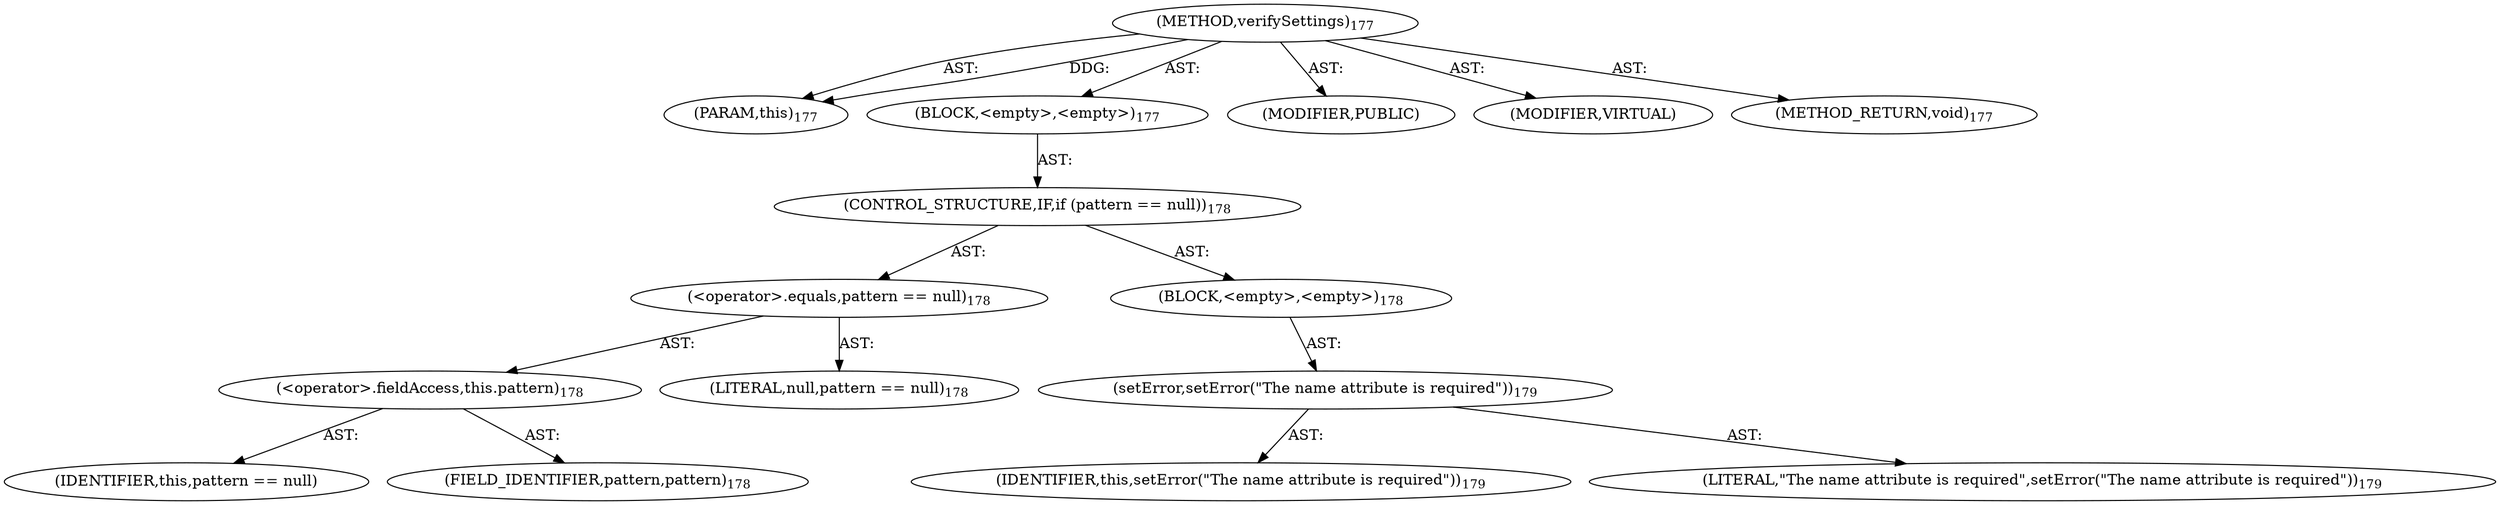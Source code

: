 digraph "verifySettings" {  
"111669149702" [label = <(METHOD,verifySettings)<SUB>177</SUB>> ]
"115964116996" [label = <(PARAM,this)<SUB>177</SUB>> ]
"25769803795" [label = <(BLOCK,&lt;empty&gt;,&lt;empty&gt;)<SUB>177</SUB>> ]
"47244640269" [label = <(CONTROL_STRUCTURE,IF,if (pattern == null))<SUB>178</SUB>> ]
"30064771135" [label = <(&lt;operator&gt;.equals,pattern == null)<SUB>178</SUB>> ]
"30064771136" [label = <(&lt;operator&gt;.fieldAccess,this.pattern)<SUB>178</SUB>> ]
"68719476794" [label = <(IDENTIFIER,this,pattern == null)> ]
"55834574864" [label = <(FIELD_IDENTIFIER,pattern,pattern)<SUB>178</SUB>> ]
"90194313233" [label = <(LITERAL,null,pattern == null)<SUB>178</SUB>> ]
"25769803796" [label = <(BLOCK,&lt;empty&gt;,&lt;empty&gt;)<SUB>178</SUB>> ]
"30064771137" [label = <(setError,setError(&quot;The name attribute is required&quot;))<SUB>179</SUB>> ]
"68719476743" [label = <(IDENTIFIER,this,setError(&quot;The name attribute is required&quot;))<SUB>179</SUB>> ]
"90194313234" [label = <(LITERAL,&quot;The name attribute is required&quot;,setError(&quot;The name attribute is required&quot;))<SUB>179</SUB>> ]
"133143986197" [label = <(MODIFIER,PUBLIC)> ]
"133143986198" [label = <(MODIFIER,VIRTUAL)> ]
"128849018886" [label = <(METHOD_RETURN,void)<SUB>177</SUB>> ]
  "111669149702" -> "115964116996"  [ label = "AST: "] 
  "111669149702" -> "25769803795"  [ label = "AST: "] 
  "111669149702" -> "133143986197"  [ label = "AST: "] 
  "111669149702" -> "133143986198"  [ label = "AST: "] 
  "111669149702" -> "128849018886"  [ label = "AST: "] 
  "25769803795" -> "47244640269"  [ label = "AST: "] 
  "47244640269" -> "30064771135"  [ label = "AST: "] 
  "47244640269" -> "25769803796"  [ label = "AST: "] 
  "30064771135" -> "30064771136"  [ label = "AST: "] 
  "30064771135" -> "90194313233"  [ label = "AST: "] 
  "30064771136" -> "68719476794"  [ label = "AST: "] 
  "30064771136" -> "55834574864"  [ label = "AST: "] 
  "25769803796" -> "30064771137"  [ label = "AST: "] 
  "30064771137" -> "68719476743"  [ label = "AST: "] 
  "30064771137" -> "90194313234"  [ label = "AST: "] 
  "111669149702" -> "115964116996"  [ label = "DDG: "] 
}
